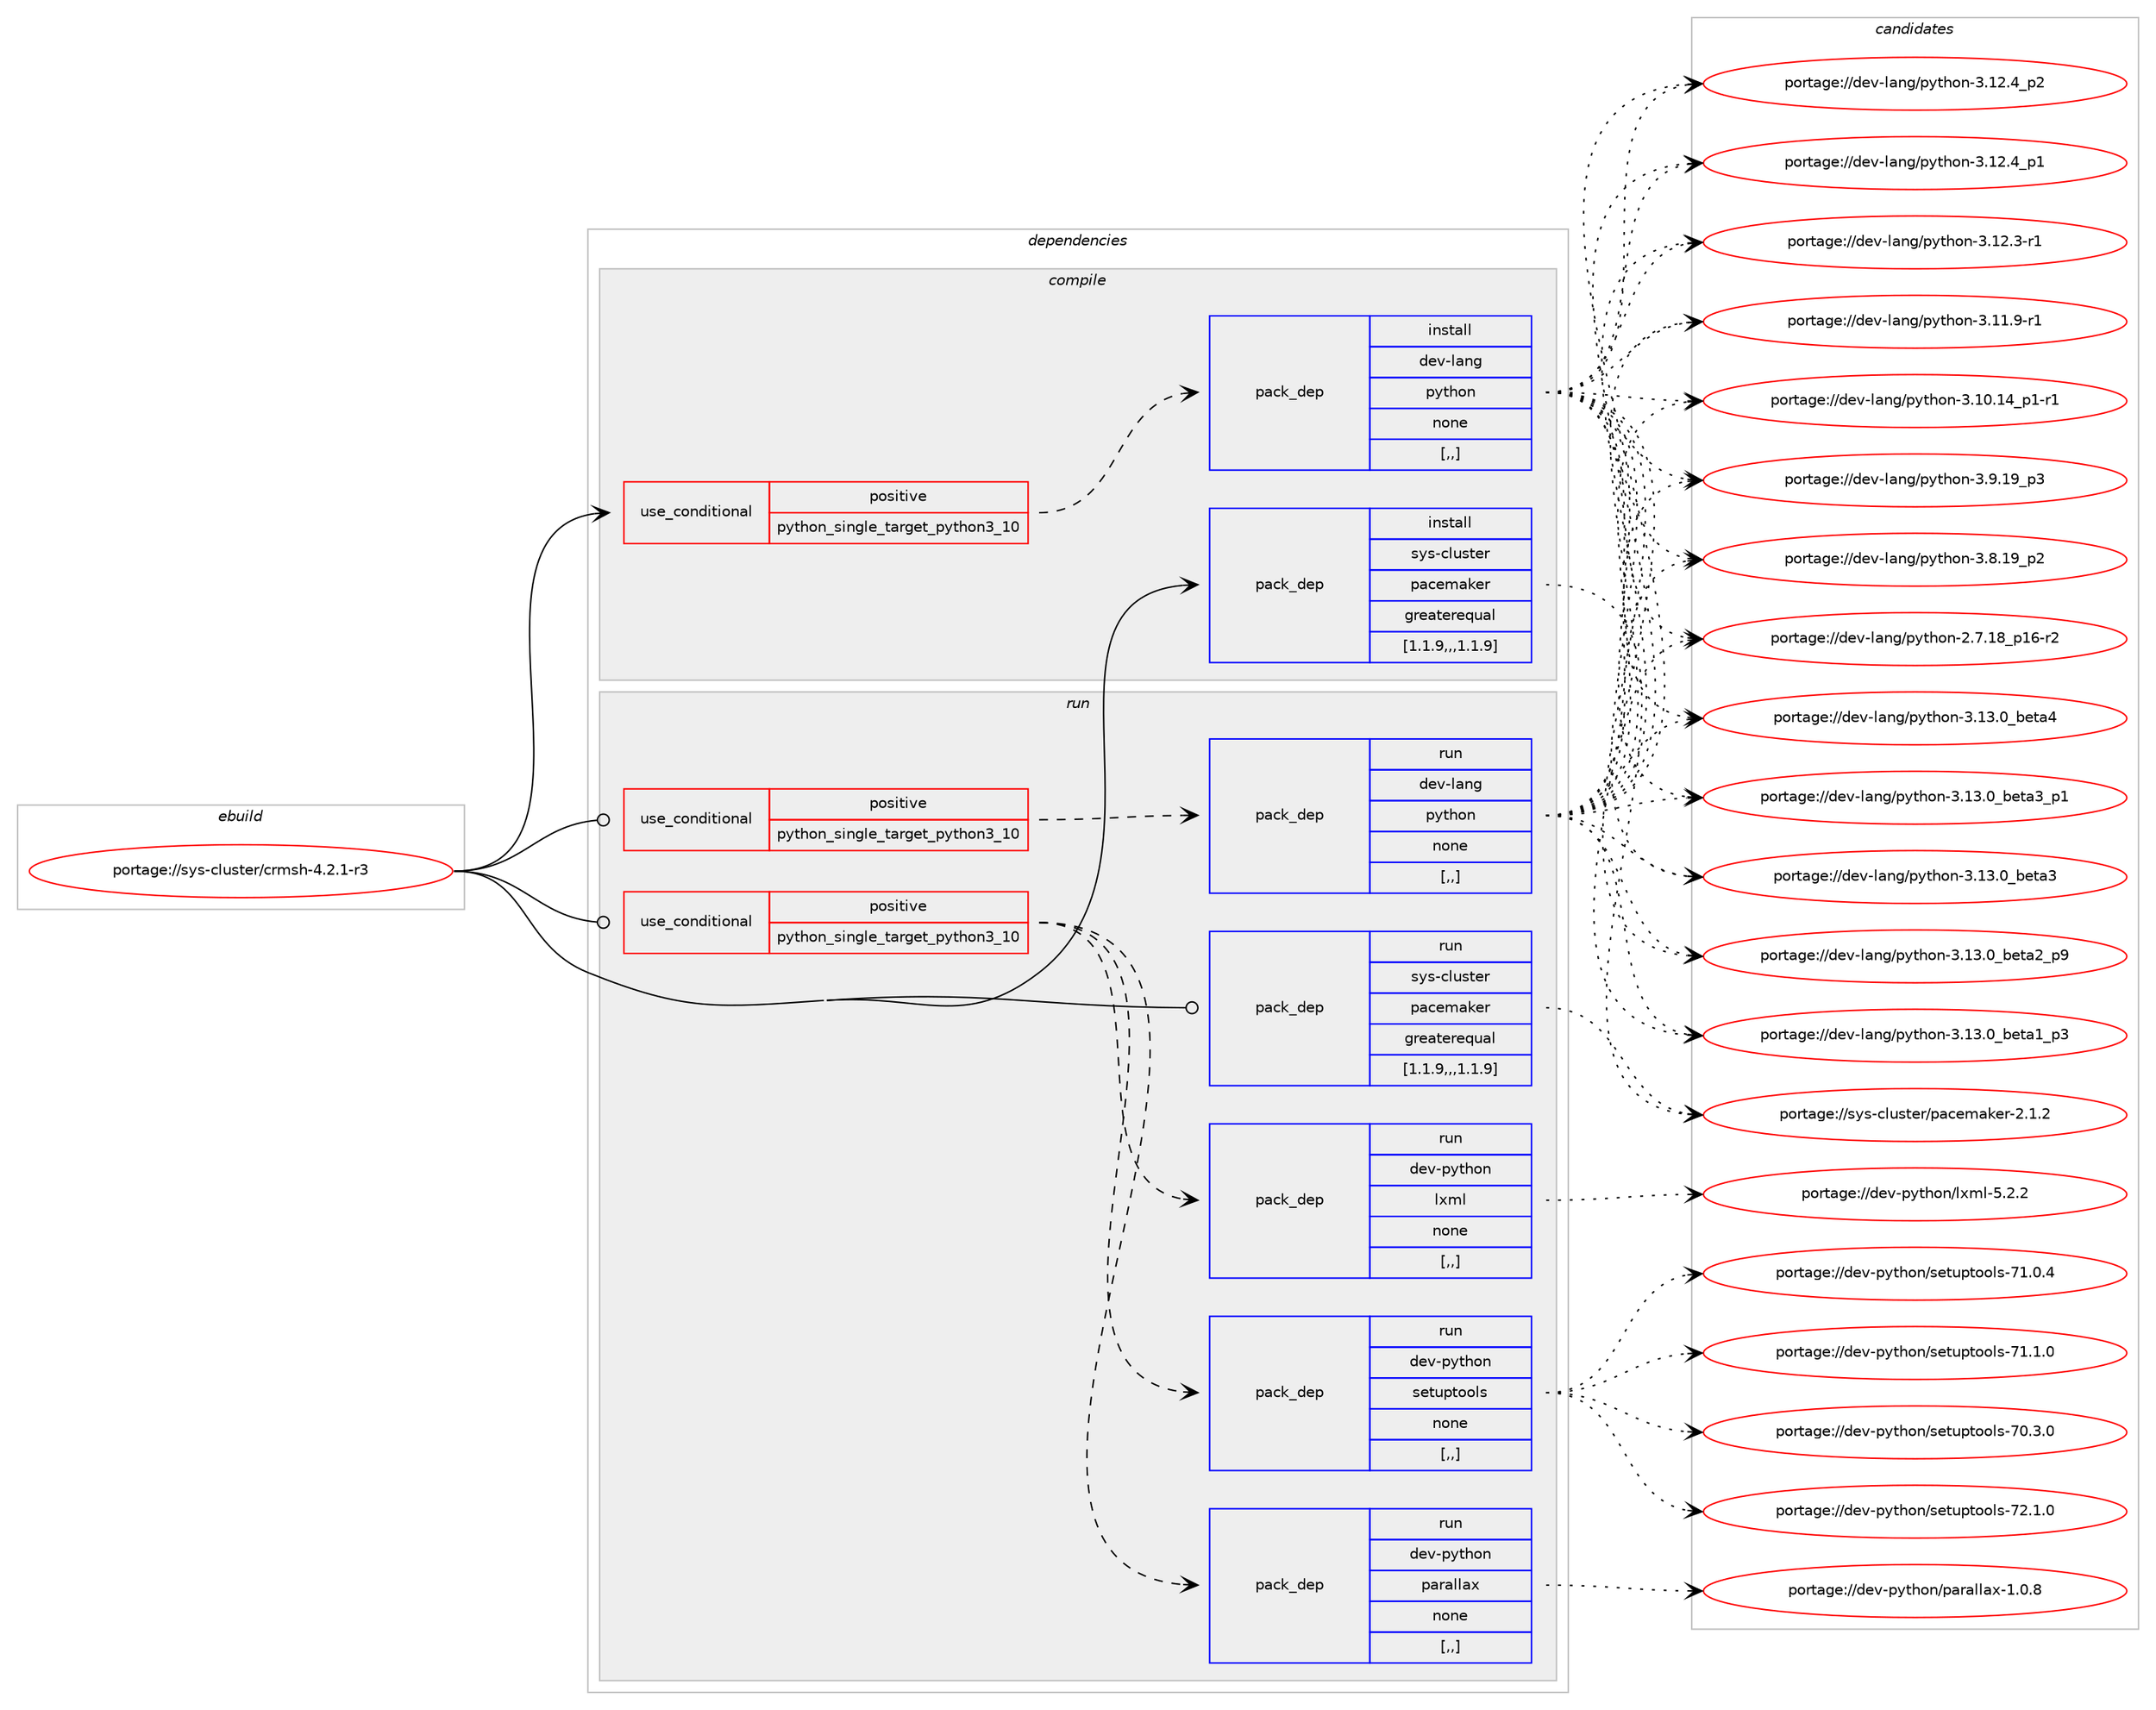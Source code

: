 digraph prolog {

# *************
# Graph options
# *************

newrank=true;
concentrate=true;
compound=true;
graph [rankdir=LR,fontname=Helvetica,fontsize=10,ranksep=1.5];#, ranksep=2.5, nodesep=0.2];
edge  [arrowhead=vee];
node  [fontname=Helvetica,fontsize=10];

# **********
# The ebuild
# **********

subgraph cluster_leftcol {
color=gray;
label=<<i>ebuild</i>>;
id [label="portage://sys-cluster/crmsh-4.2.1-r3", color=red, width=4, href="../sys-cluster/crmsh-4.2.1-r3.svg"];
}

# ****************
# The dependencies
# ****************

subgraph cluster_midcol {
color=gray;
label=<<i>dependencies</i>>;
subgraph cluster_compile {
fillcolor="#eeeeee";
style=filled;
label=<<i>compile</i>>;
subgraph cond114214 {
dependency430297 [label=<<TABLE BORDER="0" CELLBORDER="1" CELLSPACING="0" CELLPADDING="4"><TR><TD ROWSPAN="3" CELLPADDING="10">use_conditional</TD></TR><TR><TD>positive</TD></TR><TR><TD>python_single_target_python3_10</TD></TR></TABLE>>, shape=none, color=red];
subgraph pack313139 {
dependency430298 [label=<<TABLE BORDER="0" CELLBORDER="1" CELLSPACING="0" CELLPADDING="4" WIDTH="220"><TR><TD ROWSPAN="6" CELLPADDING="30">pack_dep</TD></TR><TR><TD WIDTH="110">install</TD></TR><TR><TD>dev-lang</TD></TR><TR><TD>python</TD></TR><TR><TD>none</TD></TR><TR><TD>[,,]</TD></TR></TABLE>>, shape=none, color=blue];
}
dependency430297:e -> dependency430298:w [weight=20,style="dashed",arrowhead="vee"];
}
id:e -> dependency430297:w [weight=20,style="solid",arrowhead="vee"];
subgraph pack313140 {
dependency430299 [label=<<TABLE BORDER="0" CELLBORDER="1" CELLSPACING="0" CELLPADDING="4" WIDTH="220"><TR><TD ROWSPAN="6" CELLPADDING="30">pack_dep</TD></TR><TR><TD WIDTH="110">install</TD></TR><TR><TD>sys-cluster</TD></TR><TR><TD>pacemaker</TD></TR><TR><TD>greaterequal</TD></TR><TR><TD>[1.1.9,,,1.1.9]</TD></TR></TABLE>>, shape=none, color=blue];
}
id:e -> dependency430299:w [weight=20,style="solid",arrowhead="vee"];
}
subgraph cluster_compileandrun {
fillcolor="#eeeeee";
style=filled;
label=<<i>compile and run</i>>;
}
subgraph cluster_run {
fillcolor="#eeeeee";
style=filled;
label=<<i>run</i>>;
subgraph cond114215 {
dependency430300 [label=<<TABLE BORDER="0" CELLBORDER="1" CELLSPACING="0" CELLPADDING="4"><TR><TD ROWSPAN="3" CELLPADDING="10">use_conditional</TD></TR><TR><TD>positive</TD></TR><TR><TD>python_single_target_python3_10</TD></TR></TABLE>>, shape=none, color=red];
subgraph pack313141 {
dependency430301 [label=<<TABLE BORDER="0" CELLBORDER="1" CELLSPACING="0" CELLPADDING="4" WIDTH="220"><TR><TD ROWSPAN="6" CELLPADDING="30">pack_dep</TD></TR><TR><TD WIDTH="110">run</TD></TR><TR><TD>dev-lang</TD></TR><TR><TD>python</TD></TR><TR><TD>none</TD></TR><TR><TD>[,,]</TD></TR></TABLE>>, shape=none, color=blue];
}
dependency430300:e -> dependency430301:w [weight=20,style="dashed",arrowhead="vee"];
}
id:e -> dependency430300:w [weight=20,style="solid",arrowhead="odot"];
subgraph cond114216 {
dependency430302 [label=<<TABLE BORDER="0" CELLBORDER="1" CELLSPACING="0" CELLPADDING="4"><TR><TD ROWSPAN="3" CELLPADDING="10">use_conditional</TD></TR><TR><TD>positive</TD></TR><TR><TD>python_single_target_python3_10</TD></TR></TABLE>>, shape=none, color=red];
subgraph pack313142 {
dependency430303 [label=<<TABLE BORDER="0" CELLBORDER="1" CELLSPACING="0" CELLPADDING="4" WIDTH="220"><TR><TD ROWSPAN="6" CELLPADDING="30">pack_dep</TD></TR><TR><TD WIDTH="110">run</TD></TR><TR><TD>dev-python</TD></TR><TR><TD>lxml</TD></TR><TR><TD>none</TD></TR><TR><TD>[,,]</TD></TR></TABLE>>, shape=none, color=blue];
}
dependency430302:e -> dependency430303:w [weight=20,style="dashed",arrowhead="vee"];
subgraph pack313143 {
dependency430304 [label=<<TABLE BORDER="0" CELLBORDER="1" CELLSPACING="0" CELLPADDING="4" WIDTH="220"><TR><TD ROWSPAN="6" CELLPADDING="30">pack_dep</TD></TR><TR><TD WIDTH="110">run</TD></TR><TR><TD>dev-python</TD></TR><TR><TD>parallax</TD></TR><TR><TD>none</TD></TR><TR><TD>[,,]</TD></TR></TABLE>>, shape=none, color=blue];
}
dependency430302:e -> dependency430304:w [weight=20,style="dashed",arrowhead="vee"];
subgraph pack313144 {
dependency430305 [label=<<TABLE BORDER="0" CELLBORDER="1" CELLSPACING="0" CELLPADDING="4" WIDTH="220"><TR><TD ROWSPAN="6" CELLPADDING="30">pack_dep</TD></TR><TR><TD WIDTH="110">run</TD></TR><TR><TD>dev-python</TD></TR><TR><TD>setuptools</TD></TR><TR><TD>none</TD></TR><TR><TD>[,,]</TD></TR></TABLE>>, shape=none, color=blue];
}
dependency430302:e -> dependency430305:w [weight=20,style="dashed",arrowhead="vee"];
}
id:e -> dependency430302:w [weight=20,style="solid",arrowhead="odot"];
subgraph pack313145 {
dependency430306 [label=<<TABLE BORDER="0" CELLBORDER="1" CELLSPACING="0" CELLPADDING="4" WIDTH="220"><TR><TD ROWSPAN="6" CELLPADDING="30">pack_dep</TD></TR><TR><TD WIDTH="110">run</TD></TR><TR><TD>sys-cluster</TD></TR><TR><TD>pacemaker</TD></TR><TR><TD>greaterequal</TD></TR><TR><TD>[1.1.9,,,1.1.9]</TD></TR></TABLE>>, shape=none, color=blue];
}
id:e -> dependency430306:w [weight=20,style="solid",arrowhead="odot"];
}
}

# **************
# The candidates
# **************

subgraph cluster_choices {
rank=same;
color=gray;
label=<<i>candidates</i>>;

subgraph choice313139 {
color=black;
nodesep=1;
choice1001011184510897110103471121211161041111104551464951464895981011169752 [label="portage://dev-lang/python-3.13.0_beta4", color=red, width=4,href="../dev-lang/python-3.13.0_beta4.svg"];
choice10010111845108971101034711212111610411111045514649514648959810111697519511249 [label="portage://dev-lang/python-3.13.0_beta3_p1", color=red, width=4,href="../dev-lang/python-3.13.0_beta3_p1.svg"];
choice1001011184510897110103471121211161041111104551464951464895981011169751 [label="portage://dev-lang/python-3.13.0_beta3", color=red, width=4,href="../dev-lang/python-3.13.0_beta3.svg"];
choice10010111845108971101034711212111610411111045514649514648959810111697509511257 [label="portage://dev-lang/python-3.13.0_beta2_p9", color=red, width=4,href="../dev-lang/python-3.13.0_beta2_p9.svg"];
choice10010111845108971101034711212111610411111045514649514648959810111697499511251 [label="portage://dev-lang/python-3.13.0_beta1_p3", color=red, width=4,href="../dev-lang/python-3.13.0_beta1_p3.svg"];
choice100101118451089711010347112121116104111110455146495046529511250 [label="portage://dev-lang/python-3.12.4_p2", color=red, width=4,href="../dev-lang/python-3.12.4_p2.svg"];
choice100101118451089711010347112121116104111110455146495046529511249 [label="portage://dev-lang/python-3.12.4_p1", color=red, width=4,href="../dev-lang/python-3.12.4_p1.svg"];
choice100101118451089711010347112121116104111110455146495046514511449 [label="portage://dev-lang/python-3.12.3-r1", color=red, width=4,href="../dev-lang/python-3.12.3-r1.svg"];
choice100101118451089711010347112121116104111110455146494946574511449 [label="portage://dev-lang/python-3.11.9-r1", color=red, width=4,href="../dev-lang/python-3.11.9-r1.svg"];
choice100101118451089711010347112121116104111110455146494846495295112494511449 [label="portage://dev-lang/python-3.10.14_p1-r1", color=red, width=4,href="../dev-lang/python-3.10.14_p1-r1.svg"];
choice100101118451089711010347112121116104111110455146574649579511251 [label="portage://dev-lang/python-3.9.19_p3", color=red, width=4,href="../dev-lang/python-3.9.19_p3.svg"];
choice100101118451089711010347112121116104111110455146564649579511250 [label="portage://dev-lang/python-3.8.19_p2", color=red, width=4,href="../dev-lang/python-3.8.19_p2.svg"];
choice100101118451089711010347112121116104111110455046554649569511249544511450 [label="portage://dev-lang/python-2.7.18_p16-r2", color=red, width=4,href="../dev-lang/python-2.7.18_p16-r2.svg"];
dependency430298:e -> choice1001011184510897110103471121211161041111104551464951464895981011169752:w [style=dotted,weight="100"];
dependency430298:e -> choice10010111845108971101034711212111610411111045514649514648959810111697519511249:w [style=dotted,weight="100"];
dependency430298:e -> choice1001011184510897110103471121211161041111104551464951464895981011169751:w [style=dotted,weight="100"];
dependency430298:e -> choice10010111845108971101034711212111610411111045514649514648959810111697509511257:w [style=dotted,weight="100"];
dependency430298:e -> choice10010111845108971101034711212111610411111045514649514648959810111697499511251:w [style=dotted,weight="100"];
dependency430298:e -> choice100101118451089711010347112121116104111110455146495046529511250:w [style=dotted,weight="100"];
dependency430298:e -> choice100101118451089711010347112121116104111110455146495046529511249:w [style=dotted,weight="100"];
dependency430298:e -> choice100101118451089711010347112121116104111110455146495046514511449:w [style=dotted,weight="100"];
dependency430298:e -> choice100101118451089711010347112121116104111110455146494946574511449:w [style=dotted,weight="100"];
dependency430298:e -> choice100101118451089711010347112121116104111110455146494846495295112494511449:w [style=dotted,weight="100"];
dependency430298:e -> choice100101118451089711010347112121116104111110455146574649579511251:w [style=dotted,weight="100"];
dependency430298:e -> choice100101118451089711010347112121116104111110455146564649579511250:w [style=dotted,weight="100"];
dependency430298:e -> choice100101118451089711010347112121116104111110455046554649569511249544511450:w [style=dotted,weight="100"];
}
subgraph choice313140 {
color=black;
nodesep=1;
choice115121115459910811711511610111447112979910110997107101114455046494650 [label="portage://sys-cluster/pacemaker-2.1.2", color=red, width=4,href="../sys-cluster/pacemaker-2.1.2.svg"];
dependency430299:e -> choice115121115459910811711511610111447112979910110997107101114455046494650:w [style=dotted,weight="100"];
}
subgraph choice313141 {
color=black;
nodesep=1;
choice1001011184510897110103471121211161041111104551464951464895981011169752 [label="portage://dev-lang/python-3.13.0_beta4", color=red, width=4,href="../dev-lang/python-3.13.0_beta4.svg"];
choice10010111845108971101034711212111610411111045514649514648959810111697519511249 [label="portage://dev-lang/python-3.13.0_beta3_p1", color=red, width=4,href="../dev-lang/python-3.13.0_beta3_p1.svg"];
choice1001011184510897110103471121211161041111104551464951464895981011169751 [label="portage://dev-lang/python-3.13.0_beta3", color=red, width=4,href="../dev-lang/python-3.13.0_beta3.svg"];
choice10010111845108971101034711212111610411111045514649514648959810111697509511257 [label="portage://dev-lang/python-3.13.0_beta2_p9", color=red, width=4,href="../dev-lang/python-3.13.0_beta2_p9.svg"];
choice10010111845108971101034711212111610411111045514649514648959810111697499511251 [label="portage://dev-lang/python-3.13.0_beta1_p3", color=red, width=4,href="../dev-lang/python-3.13.0_beta1_p3.svg"];
choice100101118451089711010347112121116104111110455146495046529511250 [label="portage://dev-lang/python-3.12.4_p2", color=red, width=4,href="../dev-lang/python-3.12.4_p2.svg"];
choice100101118451089711010347112121116104111110455146495046529511249 [label="portage://dev-lang/python-3.12.4_p1", color=red, width=4,href="../dev-lang/python-3.12.4_p1.svg"];
choice100101118451089711010347112121116104111110455146495046514511449 [label="portage://dev-lang/python-3.12.3-r1", color=red, width=4,href="../dev-lang/python-3.12.3-r1.svg"];
choice100101118451089711010347112121116104111110455146494946574511449 [label="portage://dev-lang/python-3.11.9-r1", color=red, width=4,href="../dev-lang/python-3.11.9-r1.svg"];
choice100101118451089711010347112121116104111110455146494846495295112494511449 [label="portage://dev-lang/python-3.10.14_p1-r1", color=red, width=4,href="../dev-lang/python-3.10.14_p1-r1.svg"];
choice100101118451089711010347112121116104111110455146574649579511251 [label="portage://dev-lang/python-3.9.19_p3", color=red, width=4,href="../dev-lang/python-3.9.19_p3.svg"];
choice100101118451089711010347112121116104111110455146564649579511250 [label="portage://dev-lang/python-3.8.19_p2", color=red, width=4,href="../dev-lang/python-3.8.19_p2.svg"];
choice100101118451089711010347112121116104111110455046554649569511249544511450 [label="portage://dev-lang/python-2.7.18_p16-r2", color=red, width=4,href="../dev-lang/python-2.7.18_p16-r2.svg"];
dependency430301:e -> choice1001011184510897110103471121211161041111104551464951464895981011169752:w [style=dotted,weight="100"];
dependency430301:e -> choice10010111845108971101034711212111610411111045514649514648959810111697519511249:w [style=dotted,weight="100"];
dependency430301:e -> choice1001011184510897110103471121211161041111104551464951464895981011169751:w [style=dotted,weight="100"];
dependency430301:e -> choice10010111845108971101034711212111610411111045514649514648959810111697509511257:w [style=dotted,weight="100"];
dependency430301:e -> choice10010111845108971101034711212111610411111045514649514648959810111697499511251:w [style=dotted,weight="100"];
dependency430301:e -> choice100101118451089711010347112121116104111110455146495046529511250:w [style=dotted,weight="100"];
dependency430301:e -> choice100101118451089711010347112121116104111110455146495046529511249:w [style=dotted,weight="100"];
dependency430301:e -> choice100101118451089711010347112121116104111110455146495046514511449:w [style=dotted,weight="100"];
dependency430301:e -> choice100101118451089711010347112121116104111110455146494946574511449:w [style=dotted,weight="100"];
dependency430301:e -> choice100101118451089711010347112121116104111110455146494846495295112494511449:w [style=dotted,weight="100"];
dependency430301:e -> choice100101118451089711010347112121116104111110455146574649579511251:w [style=dotted,weight="100"];
dependency430301:e -> choice100101118451089711010347112121116104111110455146564649579511250:w [style=dotted,weight="100"];
dependency430301:e -> choice100101118451089711010347112121116104111110455046554649569511249544511450:w [style=dotted,weight="100"];
}
subgraph choice313142 {
color=black;
nodesep=1;
choice1001011184511212111610411111047108120109108455346504650 [label="portage://dev-python/lxml-5.2.2", color=red, width=4,href="../dev-python/lxml-5.2.2.svg"];
dependency430303:e -> choice1001011184511212111610411111047108120109108455346504650:w [style=dotted,weight="100"];
}
subgraph choice313143 {
color=black;
nodesep=1;
choice1001011184511212111610411111047112971149710810897120454946484656 [label="portage://dev-python/parallax-1.0.8", color=red, width=4,href="../dev-python/parallax-1.0.8.svg"];
dependency430304:e -> choice1001011184511212111610411111047112971149710810897120454946484656:w [style=dotted,weight="100"];
}
subgraph choice313144 {
color=black;
nodesep=1;
choice100101118451121211161041111104711510111611711211611111110811545555046494648 [label="portage://dev-python/setuptools-72.1.0", color=red, width=4,href="../dev-python/setuptools-72.1.0.svg"];
choice100101118451121211161041111104711510111611711211611111110811545554946494648 [label="portage://dev-python/setuptools-71.1.0", color=red, width=4,href="../dev-python/setuptools-71.1.0.svg"];
choice100101118451121211161041111104711510111611711211611111110811545554946484652 [label="portage://dev-python/setuptools-71.0.4", color=red, width=4,href="../dev-python/setuptools-71.0.4.svg"];
choice100101118451121211161041111104711510111611711211611111110811545554846514648 [label="portage://dev-python/setuptools-70.3.0", color=red, width=4,href="../dev-python/setuptools-70.3.0.svg"];
dependency430305:e -> choice100101118451121211161041111104711510111611711211611111110811545555046494648:w [style=dotted,weight="100"];
dependency430305:e -> choice100101118451121211161041111104711510111611711211611111110811545554946494648:w [style=dotted,weight="100"];
dependency430305:e -> choice100101118451121211161041111104711510111611711211611111110811545554946484652:w [style=dotted,weight="100"];
dependency430305:e -> choice100101118451121211161041111104711510111611711211611111110811545554846514648:w [style=dotted,weight="100"];
}
subgraph choice313145 {
color=black;
nodesep=1;
choice115121115459910811711511610111447112979910110997107101114455046494650 [label="portage://sys-cluster/pacemaker-2.1.2", color=red, width=4,href="../sys-cluster/pacemaker-2.1.2.svg"];
dependency430306:e -> choice115121115459910811711511610111447112979910110997107101114455046494650:w [style=dotted,weight="100"];
}
}

}
